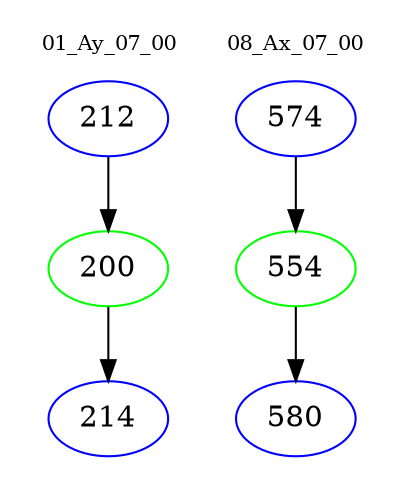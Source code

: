 digraph{
subgraph cluster_0 {
color = white
label = "01_Ay_07_00";
fontsize=10;
T0_212 [label="212", color="blue"]
T0_212 -> T0_200 [color="black"]
T0_200 [label="200", color="green"]
T0_200 -> T0_214 [color="black"]
T0_214 [label="214", color="blue"]
}
subgraph cluster_1 {
color = white
label = "08_Ax_07_00";
fontsize=10;
T1_574 [label="574", color="blue"]
T1_574 -> T1_554 [color="black"]
T1_554 [label="554", color="green"]
T1_554 -> T1_580 [color="black"]
T1_580 [label="580", color="blue"]
}
}
